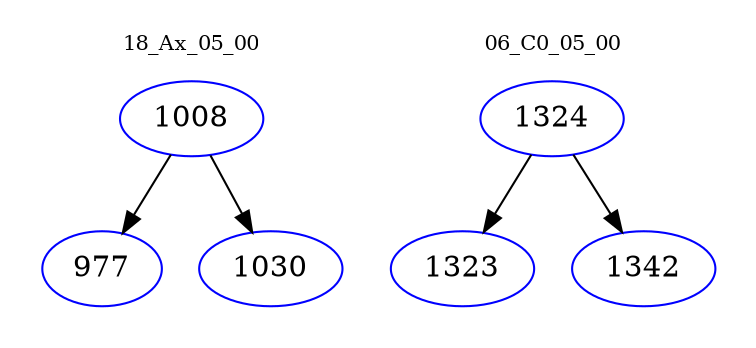 digraph{
subgraph cluster_0 {
color = white
label = "18_Ax_05_00";
fontsize=10;
T0_1008 [label="1008", color="blue"]
T0_1008 -> T0_977 [color="black"]
T0_977 [label="977", color="blue"]
T0_1008 -> T0_1030 [color="black"]
T0_1030 [label="1030", color="blue"]
}
subgraph cluster_1 {
color = white
label = "06_C0_05_00";
fontsize=10;
T1_1324 [label="1324", color="blue"]
T1_1324 -> T1_1323 [color="black"]
T1_1323 [label="1323", color="blue"]
T1_1324 -> T1_1342 [color="black"]
T1_1342 [label="1342", color="blue"]
}
}
